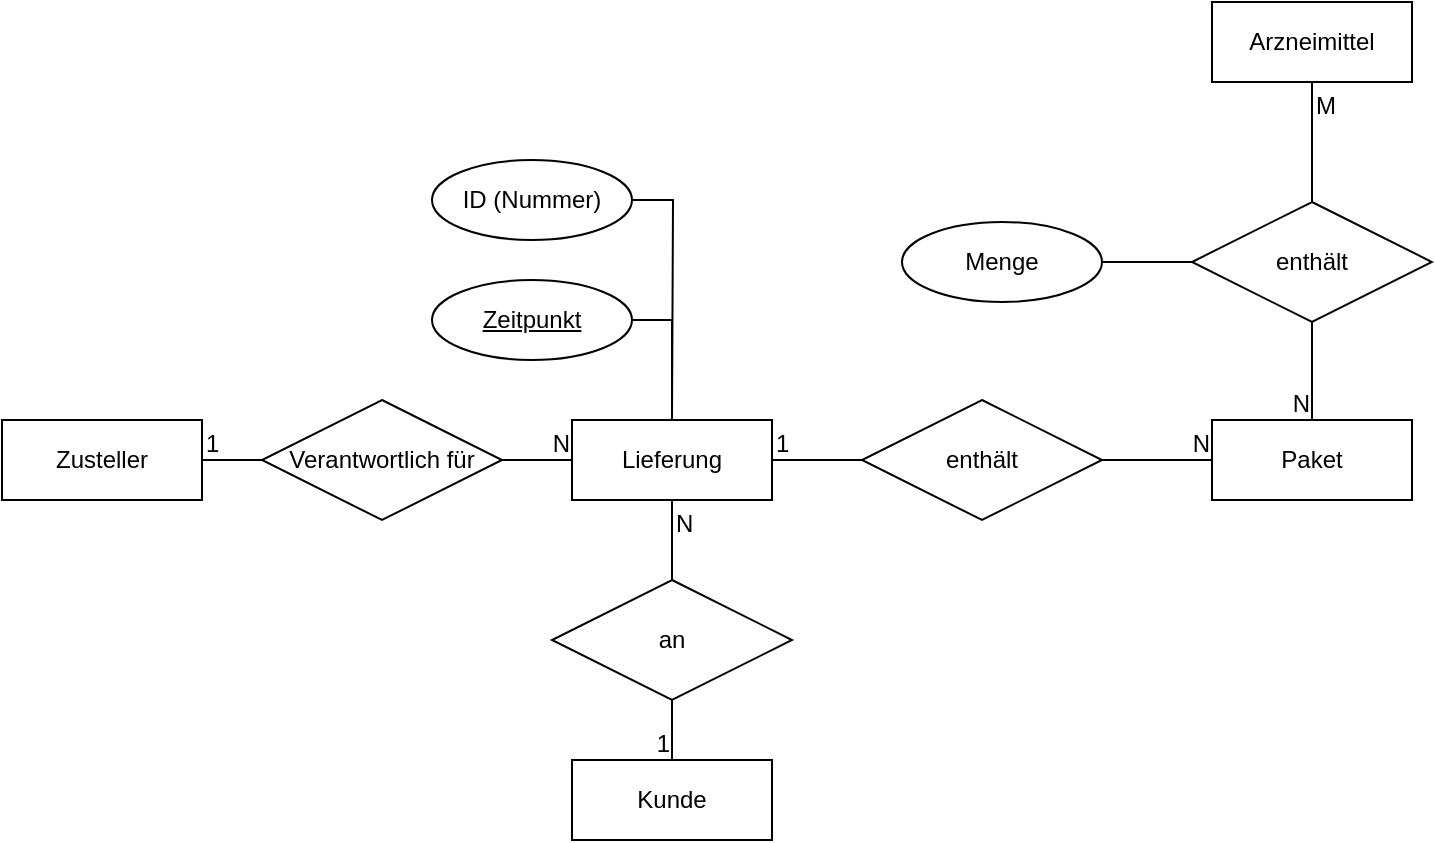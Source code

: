 <mxfile version="24.7.17">
  <diagram id="R2lEEEUBdFMjLlhIrx00" name="Page-1">
    <mxGraphModel dx="882" dy="547" grid="1" gridSize="10" guides="1" tooltips="1" connect="1" arrows="1" fold="1" page="1" pageScale="1" pageWidth="850" pageHeight="1100" math="0" shadow="0" extFonts="Permanent Marker^https://fonts.googleapis.com/css?family=Permanent+Marker">
      <root>
        <mxCell id="0" />
        <mxCell id="1" parent="0" />
        <mxCell id="eBZGxXeslFjGnRm7TSVr-1" value="Lieferung" style="whiteSpace=wrap;html=1;align=center;" vertex="1" parent="1">
          <mxGeometry x="345" y="419" width="100" height="40" as="geometry" />
        </mxCell>
        <mxCell id="eBZGxXeslFjGnRm7TSVr-2" value="Paket" style="whiteSpace=wrap;html=1;align=center;" vertex="1" parent="1">
          <mxGeometry x="665" y="419" width="100" height="40" as="geometry" />
        </mxCell>
        <mxCell id="eBZGxXeslFjGnRm7TSVr-3" value="" style="endArrow=none;html=1;rounded=0;exitX=1;exitY=0.5;exitDx=0;exitDy=0;entryX=0;entryY=0.5;entryDx=0;entryDy=0;" edge="1" parent="1" source="eBZGxXeslFjGnRm7TSVr-9" target="eBZGxXeslFjGnRm7TSVr-2">
          <mxGeometry relative="1" as="geometry">
            <mxPoint x="515" y="539" as="sourcePoint" />
            <mxPoint x="675" y="539" as="targetPoint" />
          </mxGeometry>
        </mxCell>
        <mxCell id="eBZGxXeslFjGnRm7TSVr-5" value="N" style="resizable=0;html=1;whiteSpace=wrap;align=right;verticalAlign=bottom;" connectable="0" vertex="1" parent="eBZGxXeslFjGnRm7TSVr-3">
          <mxGeometry x="1" relative="1" as="geometry" />
        </mxCell>
        <mxCell id="eBZGxXeslFjGnRm7TSVr-6" value="" style="endArrow=none;html=1;rounded=0;exitX=1;exitY=0.5;exitDx=0;exitDy=0;entryX=0;entryY=0.5;entryDx=0;entryDy=0;" edge="1" parent="1" source="eBZGxXeslFjGnRm7TSVr-1" target="eBZGxXeslFjGnRm7TSVr-9">
          <mxGeometry relative="1" as="geometry">
            <mxPoint x="445" y="439" as="sourcePoint" />
            <mxPoint x="665" y="439" as="targetPoint" />
          </mxGeometry>
        </mxCell>
        <mxCell id="eBZGxXeslFjGnRm7TSVr-7" value="1" style="resizable=0;html=1;whiteSpace=wrap;align=left;verticalAlign=bottom;" connectable="0" vertex="1" parent="eBZGxXeslFjGnRm7TSVr-6">
          <mxGeometry x="-1" relative="1" as="geometry" />
        </mxCell>
        <mxCell id="eBZGxXeslFjGnRm7TSVr-9" value="enthält" style="shape=rhombus;perimeter=rhombusPerimeter;whiteSpace=wrap;html=1;align=center;" vertex="1" parent="1">
          <mxGeometry x="490" y="409" width="120" height="60" as="geometry" />
        </mxCell>
        <mxCell id="eBZGxXeslFjGnRm7TSVr-11" style="edgeStyle=orthogonalEdgeStyle;rounded=0;orthogonalLoop=1;jettySize=auto;html=1;exitX=1;exitY=0.5;exitDx=0;exitDy=0;entryX=0.5;entryY=0;entryDx=0;entryDy=0;endArrow=none;endFill=0;" edge="1" parent="1" source="eBZGxXeslFjGnRm7TSVr-10" target="eBZGxXeslFjGnRm7TSVr-1">
          <mxGeometry relative="1" as="geometry" />
        </mxCell>
        <mxCell id="eBZGxXeslFjGnRm7TSVr-10" value="Zeitpunkt" style="ellipse;whiteSpace=wrap;html=1;align=center;fontStyle=4;" vertex="1" parent="1">
          <mxGeometry x="275" y="349" width="100" height="40" as="geometry" />
        </mxCell>
        <mxCell id="eBZGxXeslFjGnRm7TSVr-12" value="Kunde" style="whiteSpace=wrap;html=1;align=center;" vertex="1" parent="1">
          <mxGeometry x="345" y="589" width="100" height="40" as="geometry" />
        </mxCell>
        <mxCell id="eBZGxXeslFjGnRm7TSVr-13" value="" style="endArrow=none;html=1;rounded=0;exitX=0.5;exitY=1;exitDx=0;exitDy=0;entryX=0.5;entryY=0;entryDx=0;entryDy=0;" edge="1" parent="1" source="eBZGxXeslFjGnRm7TSVr-1" target="eBZGxXeslFjGnRm7TSVr-12">
          <mxGeometry relative="1" as="geometry">
            <mxPoint x="435" y="569" as="sourcePoint" />
            <mxPoint x="595" y="569" as="targetPoint" />
          </mxGeometry>
        </mxCell>
        <mxCell id="eBZGxXeslFjGnRm7TSVr-14" value="N" style="resizable=0;html=1;whiteSpace=wrap;align=left;verticalAlign=bottom;" connectable="0" vertex="1" parent="eBZGxXeslFjGnRm7TSVr-13">
          <mxGeometry x="-1" relative="1" as="geometry">
            <mxPoint y="20" as="offset" />
          </mxGeometry>
        </mxCell>
        <mxCell id="eBZGxXeslFjGnRm7TSVr-15" value="1" style="resizable=0;html=1;whiteSpace=wrap;align=right;verticalAlign=bottom;" connectable="0" vertex="1" parent="eBZGxXeslFjGnRm7TSVr-13">
          <mxGeometry x="1" relative="1" as="geometry" />
        </mxCell>
        <mxCell id="eBZGxXeslFjGnRm7TSVr-16" value="an" style="shape=rhombus;perimeter=rhombusPerimeter;whiteSpace=wrap;html=1;align=center;" vertex="1" parent="1">
          <mxGeometry x="335" y="499" width="120" height="60" as="geometry" />
        </mxCell>
        <mxCell id="eBZGxXeslFjGnRm7TSVr-18" style="edgeStyle=orthogonalEdgeStyle;rounded=0;orthogonalLoop=1;jettySize=auto;html=1;exitX=1;exitY=0.5;exitDx=0;exitDy=0;endArrow=none;endFill=0;" edge="1" parent="1" source="eBZGxXeslFjGnRm7TSVr-17">
          <mxGeometry relative="1" as="geometry">
            <mxPoint x="395" y="419" as="targetPoint" />
          </mxGeometry>
        </mxCell>
        <mxCell id="eBZGxXeslFjGnRm7TSVr-17" value="ID (Nummer)" style="ellipse;whiteSpace=wrap;html=1;align=center;" vertex="1" parent="1">
          <mxGeometry x="275" y="289" width="100" height="40" as="geometry" />
        </mxCell>
        <mxCell id="eBZGxXeslFjGnRm7TSVr-19" value="Zusteller" style="whiteSpace=wrap;html=1;align=center;" vertex="1" parent="1">
          <mxGeometry x="60" y="419" width="100" height="40" as="geometry" />
        </mxCell>
        <mxCell id="eBZGxXeslFjGnRm7TSVr-20" value="" style="endArrow=none;html=1;rounded=0;exitX=1;exitY=0.5;exitDx=0;exitDy=0;entryX=0;entryY=0.5;entryDx=0;entryDy=0;" edge="1" parent="1" source="eBZGxXeslFjGnRm7TSVr-19" target="eBZGxXeslFjGnRm7TSVr-1">
          <mxGeometry relative="1" as="geometry">
            <mxPoint x="310" y="480" as="sourcePoint" />
            <mxPoint x="470" y="480" as="targetPoint" />
          </mxGeometry>
        </mxCell>
        <mxCell id="eBZGxXeslFjGnRm7TSVr-21" value="1" style="resizable=0;html=1;whiteSpace=wrap;align=left;verticalAlign=bottom;" connectable="0" vertex="1" parent="eBZGxXeslFjGnRm7TSVr-20">
          <mxGeometry x="-1" relative="1" as="geometry" />
        </mxCell>
        <mxCell id="eBZGxXeslFjGnRm7TSVr-22" value="N" style="resizable=0;html=1;whiteSpace=wrap;align=right;verticalAlign=bottom;" connectable="0" vertex="1" parent="eBZGxXeslFjGnRm7TSVr-20">
          <mxGeometry x="1" relative="1" as="geometry" />
        </mxCell>
        <mxCell id="eBZGxXeslFjGnRm7TSVr-23" value="Verantwortlich für" style="shape=rhombus;perimeter=rhombusPerimeter;whiteSpace=wrap;html=1;align=center;" vertex="1" parent="1">
          <mxGeometry x="190" y="409" width="120" height="60" as="geometry" />
        </mxCell>
        <mxCell id="eBZGxXeslFjGnRm7TSVr-24" value="Arzneimittel" style="whiteSpace=wrap;html=1;align=center;" vertex="1" parent="1">
          <mxGeometry x="665" y="210" width="100" height="40" as="geometry" />
        </mxCell>
        <mxCell id="eBZGxXeslFjGnRm7TSVr-25" value="" style="endArrow=none;html=1;rounded=0;exitX=0.5;exitY=1;exitDx=0;exitDy=0;entryX=0.5;entryY=0;entryDx=0;entryDy=0;" edge="1" parent="1" source="eBZGxXeslFjGnRm7TSVr-24" target="eBZGxXeslFjGnRm7TSVr-2">
          <mxGeometry relative="1" as="geometry">
            <mxPoint x="360" y="380" as="sourcePoint" />
            <mxPoint x="520" y="380" as="targetPoint" />
          </mxGeometry>
        </mxCell>
        <mxCell id="eBZGxXeslFjGnRm7TSVr-26" value="M" style="resizable=0;html=1;whiteSpace=wrap;align=left;verticalAlign=bottom;" connectable="0" vertex="1" parent="eBZGxXeslFjGnRm7TSVr-25">
          <mxGeometry x="-1" relative="1" as="geometry">
            <mxPoint y="20" as="offset" />
          </mxGeometry>
        </mxCell>
        <mxCell id="eBZGxXeslFjGnRm7TSVr-27" value="N" style="resizable=0;html=1;whiteSpace=wrap;align=right;verticalAlign=bottom;" connectable="0" vertex="1" parent="eBZGxXeslFjGnRm7TSVr-25">
          <mxGeometry x="1" relative="1" as="geometry" />
        </mxCell>
        <mxCell id="eBZGxXeslFjGnRm7TSVr-28" value="enthält" style="shape=rhombus;perimeter=rhombusPerimeter;whiteSpace=wrap;html=1;align=center;" vertex="1" parent="1">
          <mxGeometry x="655" y="310" width="120" height="60" as="geometry" />
        </mxCell>
        <mxCell id="eBZGxXeslFjGnRm7TSVr-30" style="edgeStyle=orthogonalEdgeStyle;rounded=0;orthogonalLoop=1;jettySize=auto;html=1;exitX=1;exitY=0.5;exitDx=0;exitDy=0;entryX=0;entryY=0.5;entryDx=0;entryDy=0;endArrow=none;endFill=0;" edge="1" parent="1" source="eBZGxXeslFjGnRm7TSVr-29" target="eBZGxXeslFjGnRm7TSVr-28">
          <mxGeometry relative="1" as="geometry" />
        </mxCell>
        <mxCell id="eBZGxXeslFjGnRm7TSVr-29" value="Menge" style="ellipse;whiteSpace=wrap;html=1;align=center;" vertex="1" parent="1">
          <mxGeometry x="510" y="320" width="100" height="40" as="geometry" />
        </mxCell>
      </root>
    </mxGraphModel>
  </diagram>
</mxfile>
